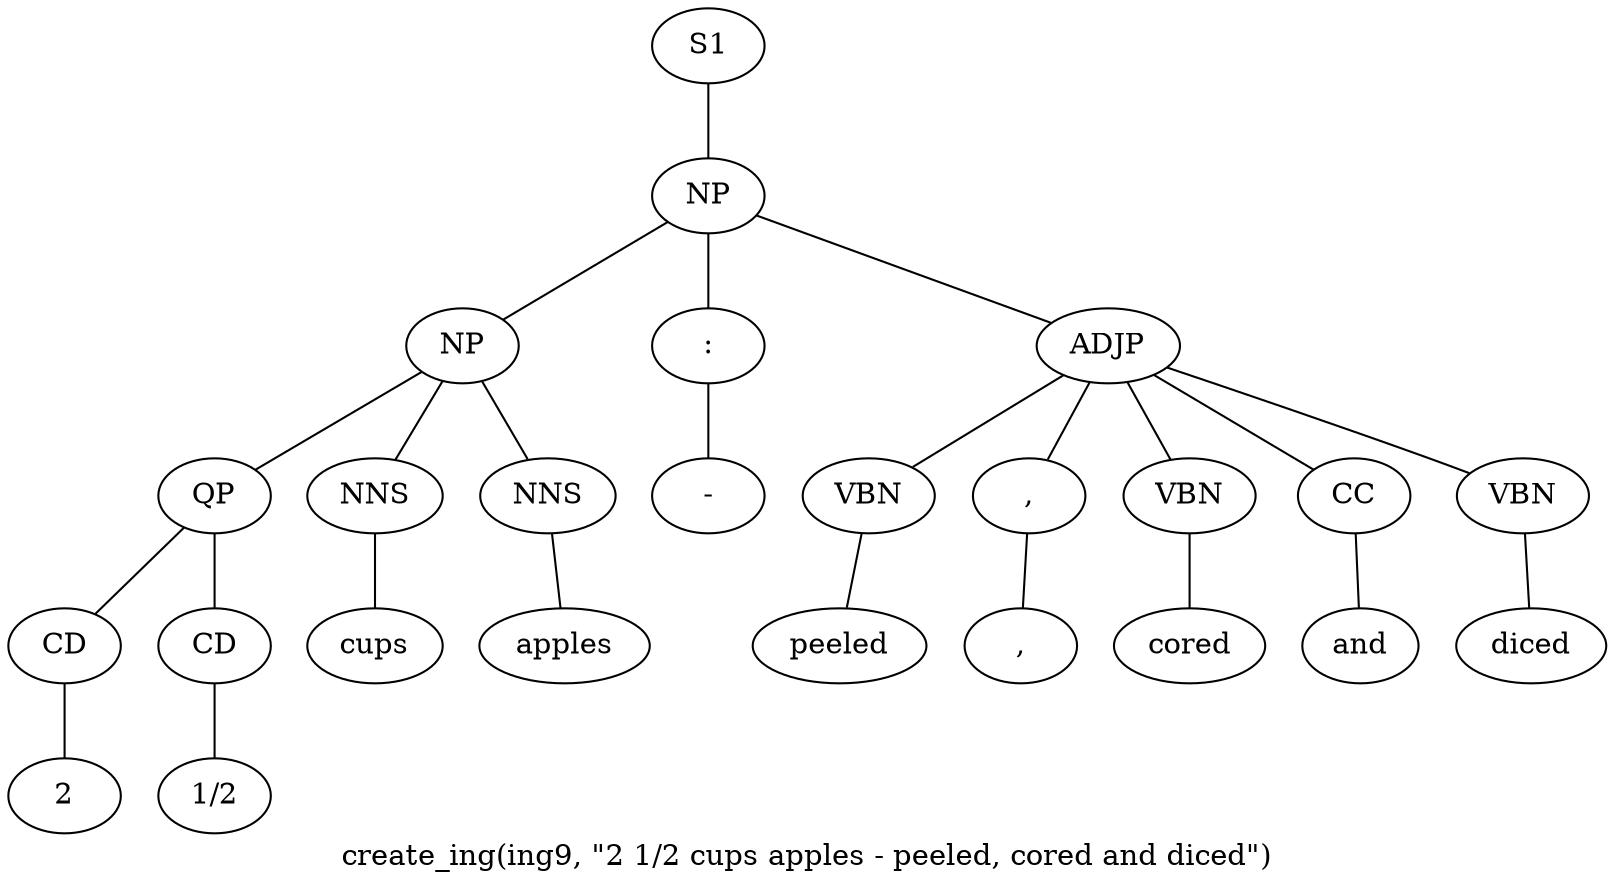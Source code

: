 graph SyntaxGraph {
	label = "create_ing(ing9, \"2 1/2 cups apples - peeled, cored and diced\")";
	Node0 [label="S1"];
	Node1 [label="NP"];
	Node2 [label="NP"];
	Node3 [label="QP"];
	Node4 [label="CD"];
	Node5 [label="2"];
	Node6 [label="CD"];
	Node7 [label="1/2"];
	Node8 [label="NNS"];
	Node9 [label="cups"];
	Node10 [label="NNS"];
	Node11 [label="apples"];
	Node12 [label=":"];
	Node13 [label="-"];
	Node14 [label="ADJP"];
	Node15 [label="VBN"];
	Node16 [label="peeled"];
	Node17 [label=","];
	Node18 [label=","];
	Node19 [label="VBN"];
	Node20 [label="cored"];
	Node21 [label="CC"];
	Node22 [label="and"];
	Node23 [label="VBN"];
	Node24 [label="diced"];

	Node0 -- Node1;
	Node1 -- Node2;
	Node1 -- Node12;
	Node1 -- Node14;
	Node2 -- Node3;
	Node2 -- Node8;
	Node2 -- Node10;
	Node3 -- Node4;
	Node3 -- Node6;
	Node4 -- Node5;
	Node6 -- Node7;
	Node8 -- Node9;
	Node10 -- Node11;
	Node12 -- Node13;
	Node14 -- Node15;
	Node14 -- Node17;
	Node14 -- Node19;
	Node14 -- Node21;
	Node14 -- Node23;
	Node15 -- Node16;
	Node17 -- Node18;
	Node19 -- Node20;
	Node21 -- Node22;
	Node23 -- Node24;
}